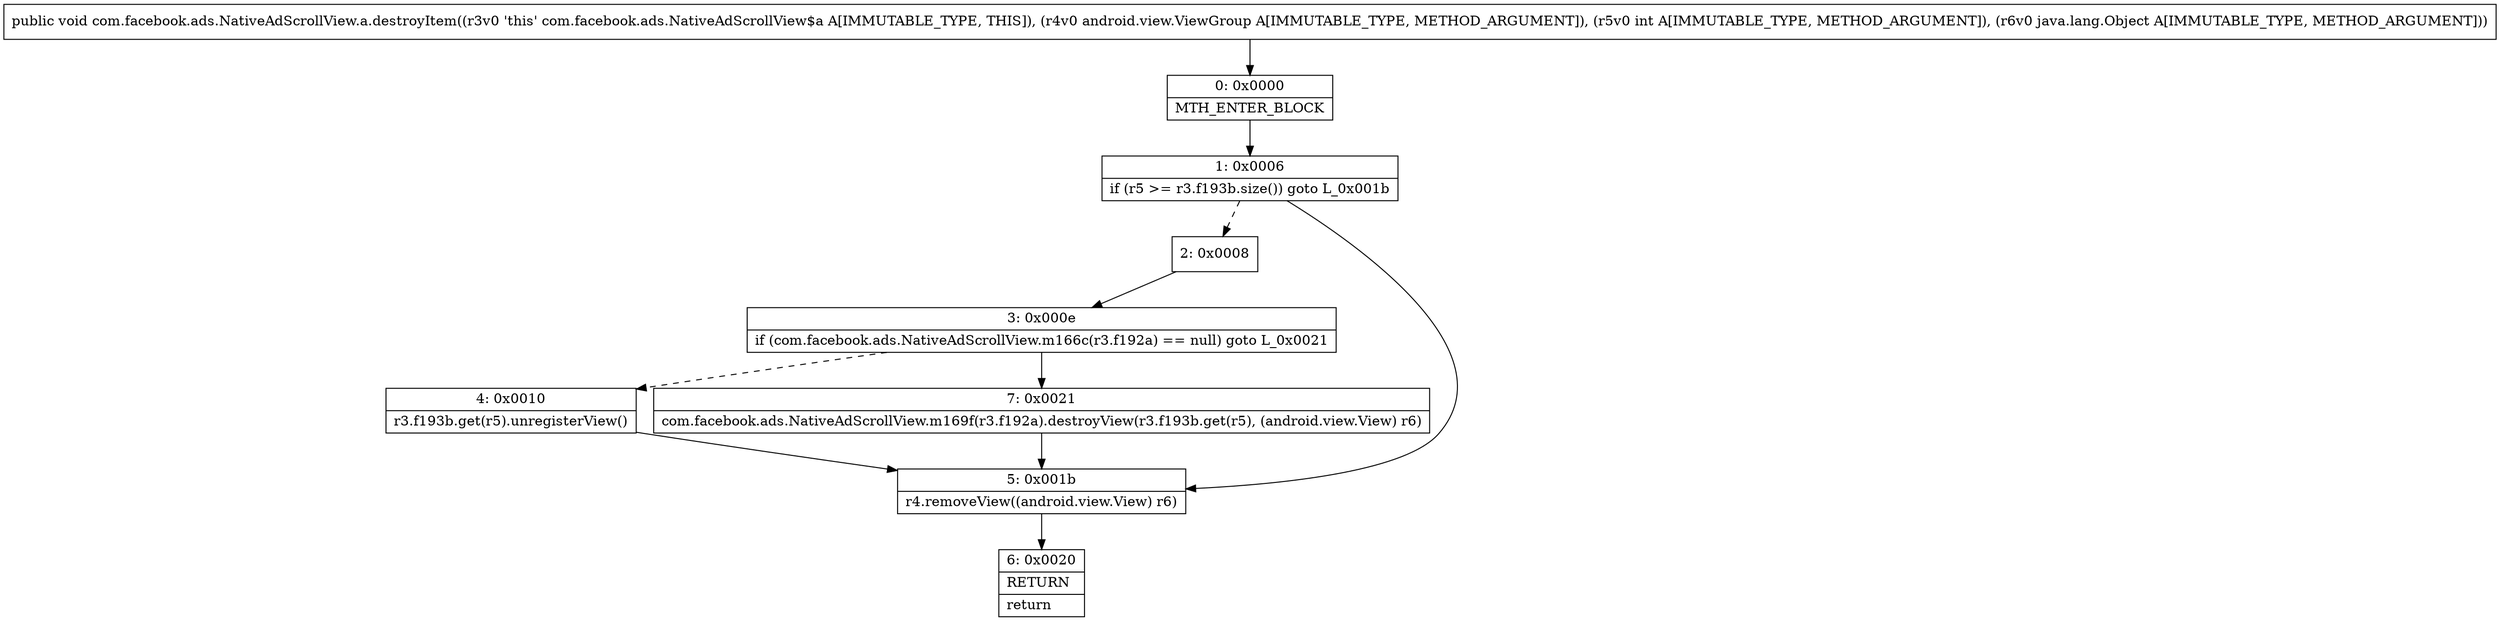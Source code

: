 digraph "CFG forcom.facebook.ads.NativeAdScrollView.a.destroyItem(Landroid\/view\/ViewGroup;ILjava\/lang\/Object;)V" {
Node_0 [shape=record,label="{0\:\ 0x0000|MTH_ENTER_BLOCK\l}"];
Node_1 [shape=record,label="{1\:\ 0x0006|if (r5 \>= r3.f193b.size()) goto L_0x001b\l}"];
Node_2 [shape=record,label="{2\:\ 0x0008}"];
Node_3 [shape=record,label="{3\:\ 0x000e|if (com.facebook.ads.NativeAdScrollView.m166c(r3.f192a) == null) goto L_0x0021\l}"];
Node_4 [shape=record,label="{4\:\ 0x0010|r3.f193b.get(r5).unregisterView()\l}"];
Node_5 [shape=record,label="{5\:\ 0x001b|r4.removeView((android.view.View) r6)\l}"];
Node_6 [shape=record,label="{6\:\ 0x0020|RETURN\l|return\l}"];
Node_7 [shape=record,label="{7\:\ 0x0021|com.facebook.ads.NativeAdScrollView.m169f(r3.f192a).destroyView(r3.f193b.get(r5), (android.view.View) r6)\l}"];
MethodNode[shape=record,label="{public void com.facebook.ads.NativeAdScrollView.a.destroyItem((r3v0 'this' com.facebook.ads.NativeAdScrollView$a A[IMMUTABLE_TYPE, THIS]), (r4v0 android.view.ViewGroup A[IMMUTABLE_TYPE, METHOD_ARGUMENT]), (r5v0 int A[IMMUTABLE_TYPE, METHOD_ARGUMENT]), (r6v0 java.lang.Object A[IMMUTABLE_TYPE, METHOD_ARGUMENT])) }"];
MethodNode -> Node_0;
Node_0 -> Node_1;
Node_1 -> Node_2[style=dashed];
Node_1 -> Node_5;
Node_2 -> Node_3;
Node_3 -> Node_4[style=dashed];
Node_3 -> Node_7;
Node_4 -> Node_5;
Node_5 -> Node_6;
Node_7 -> Node_5;
}

